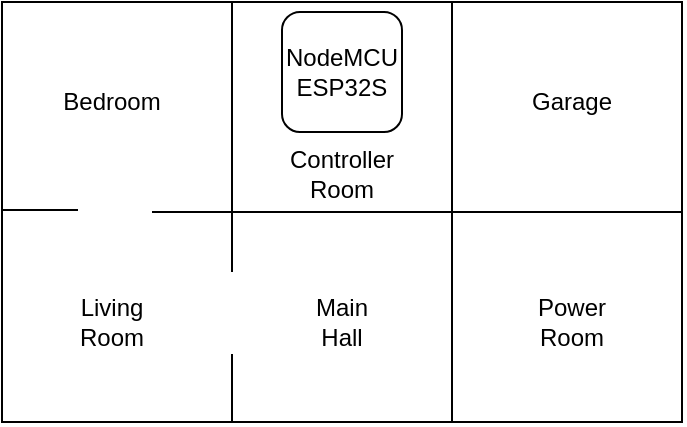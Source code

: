 <mxfile version="24.8.6">
  <diagram name="Page-1" id="e49LQZYkjlyZj6pPPBTd">
    <mxGraphModel dx="989" dy="512" grid="1" gridSize="10" guides="1" tooltips="1" connect="1" arrows="1" fold="1" page="1" pageScale="1" pageWidth="850" pageHeight="1100" math="0" shadow="0">
      <root>
        <mxCell id="0" />
        <mxCell id="1" parent="0" />
        <mxCell id="sJNKGmIzPlTzmjAxjKeb-1" value="" style="rounded=0;whiteSpace=wrap;html=1;" vertex="1" parent="1">
          <mxGeometry x="255" y="445" width="340" height="210" as="geometry" />
        </mxCell>
        <mxCell id="sJNKGmIzPlTzmjAxjKeb-2" value="" style="endArrow=none;html=1;rounded=0;entryX=1;entryY=0.5;entryDx=0;entryDy=0;" edge="1" parent="1" target="sJNKGmIzPlTzmjAxjKeb-1">
          <mxGeometry width="50" height="50" relative="1" as="geometry">
            <mxPoint x="330" y="550" as="sourcePoint" />
            <mxPoint x="310" y="570" as="targetPoint" />
          </mxGeometry>
        </mxCell>
        <mxCell id="sJNKGmIzPlTzmjAxjKeb-3" value="NodeMCU&lt;br&gt;ESP32S" style="rounded=1;whiteSpace=wrap;html=1;" vertex="1" parent="1">
          <mxGeometry x="395" y="450" width="60" height="60" as="geometry" />
        </mxCell>
        <mxCell id="sJNKGmIzPlTzmjAxjKeb-5" value="" style="endArrow=none;html=1;rounded=0;" edge="1" parent="1">
          <mxGeometry width="50" height="50" relative="1" as="geometry">
            <mxPoint x="370" y="580" as="sourcePoint" />
            <mxPoint x="370" y="445" as="targetPoint" />
          </mxGeometry>
        </mxCell>
        <mxCell id="sJNKGmIzPlTzmjAxjKeb-6" value="" style="endArrow=none;html=1;rounded=0;" edge="1" parent="1">
          <mxGeometry width="50" height="50" relative="1" as="geometry">
            <mxPoint x="480" y="655" as="sourcePoint" />
            <mxPoint x="480" y="445" as="targetPoint" />
          </mxGeometry>
        </mxCell>
        <mxCell id="sJNKGmIzPlTzmjAxjKeb-9" value="Bedroom" style="text;html=1;align=center;verticalAlign=middle;whiteSpace=wrap;rounded=0;" vertex="1" parent="1">
          <mxGeometry x="280" y="480" width="60" height="30" as="geometry" />
        </mxCell>
        <mxCell id="sJNKGmIzPlTzmjAxjKeb-10" value="Controller&lt;br&gt;Room" style="text;html=1;align=center;verticalAlign=middle;whiteSpace=wrap;rounded=0;" vertex="1" parent="1">
          <mxGeometry x="395" y="516" width="60" height="30" as="geometry" />
        </mxCell>
        <mxCell id="sJNKGmIzPlTzmjAxjKeb-11" value="Garage" style="text;html=1;align=center;verticalAlign=middle;whiteSpace=wrap;rounded=0;" vertex="1" parent="1">
          <mxGeometry x="510" y="480" width="60" height="30" as="geometry" />
        </mxCell>
        <mxCell id="sJNKGmIzPlTzmjAxjKeb-12" value="Living&lt;br&gt;Room" style="text;html=1;align=center;verticalAlign=middle;whiteSpace=wrap;rounded=0;" vertex="1" parent="1">
          <mxGeometry x="280" y="590" width="60" height="30" as="geometry" />
        </mxCell>
        <mxCell id="sJNKGmIzPlTzmjAxjKeb-13" value="Main&lt;br&gt;Hall" style="text;html=1;align=center;verticalAlign=middle;whiteSpace=wrap;rounded=0;" vertex="1" parent="1">
          <mxGeometry x="395" y="590" width="60" height="30" as="geometry" />
        </mxCell>
        <mxCell id="sJNKGmIzPlTzmjAxjKeb-14" value="Power&lt;br&gt;Room" style="text;html=1;align=center;verticalAlign=middle;whiteSpace=wrap;rounded=0;" vertex="1" parent="1">
          <mxGeometry x="510" y="590" width="60" height="30" as="geometry" />
        </mxCell>
        <mxCell id="sJNKGmIzPlTzmjAxjKeb-15" value="" style="endArrow=none;html=1;rounded=0;" edge="1" parent="1">
          <mxGeometry width="50" height="50" relative="1" as="geometry">
            <mxPoint x="370" y="655" as="sourcePoint" />
            <mxPoint x="370" y="621" as="targetPoint" />
          </mxGeometry>
        </mxCell>
        <mxCell id="sJNKGmIzPlTzmjAxjKeb-16" value="" style="endArrow=none;html=1;rounded=0;" edge="1" parent="1">
          <mxGeometry width="50" height="50" relative="1" as="geometry">
            <mxPoint x="255" y="549" as="sourcePoint" />
            <mxPoint x="293" y="549" as="targetPoint" />
          </mxGeometry>
        </mxCell>
      </root>
    </mxGraphModel>
  </diagram>
</mxfile>

